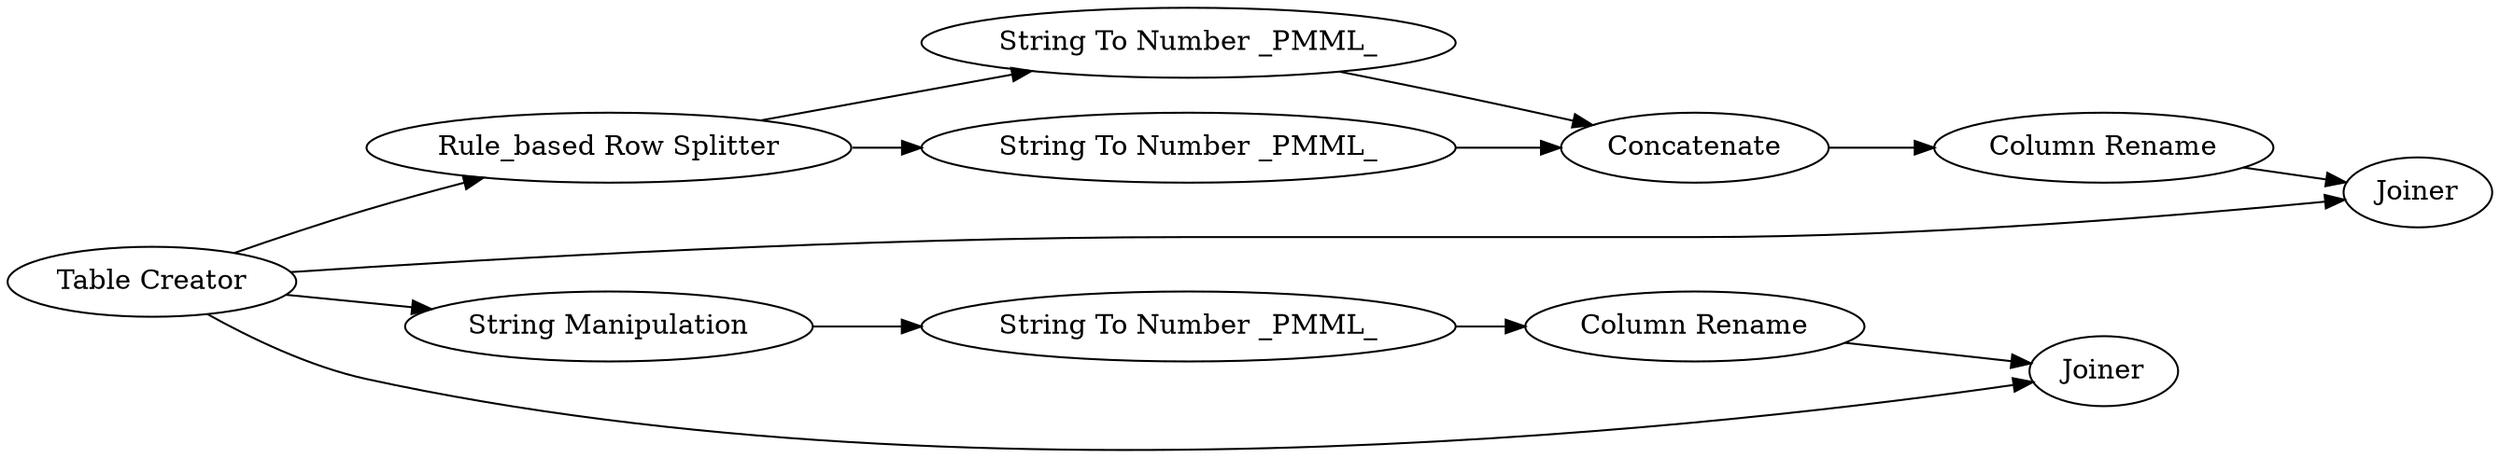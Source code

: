 digraph {
	1 [label="Table Creator"]
	2 [label="Rule_based Row Splitter"]
	3 [label="String To Number _PMML_"]
	4 [label="String To Number _PMML_"]
	5 [label=Concatenate]
	6 [label="Column Rename"]
	7 [label=Joiner]
	8 [label="String Manipulation"]
	9 [label="String To Number _PMML_"]
	10 [label="Column Rename"]
	11 [label=Joiner]
	1 -> 2
	1 -> 7
	1 -> 8
	1 -> 11
	2 -> 3
	2 -> 4
	3 -> 5
	4 -> 5
	5 -> 6
	6 -> 7
	8 -> 9
	9 -> 10
	10 -> 11
	rankdir=LR
}
